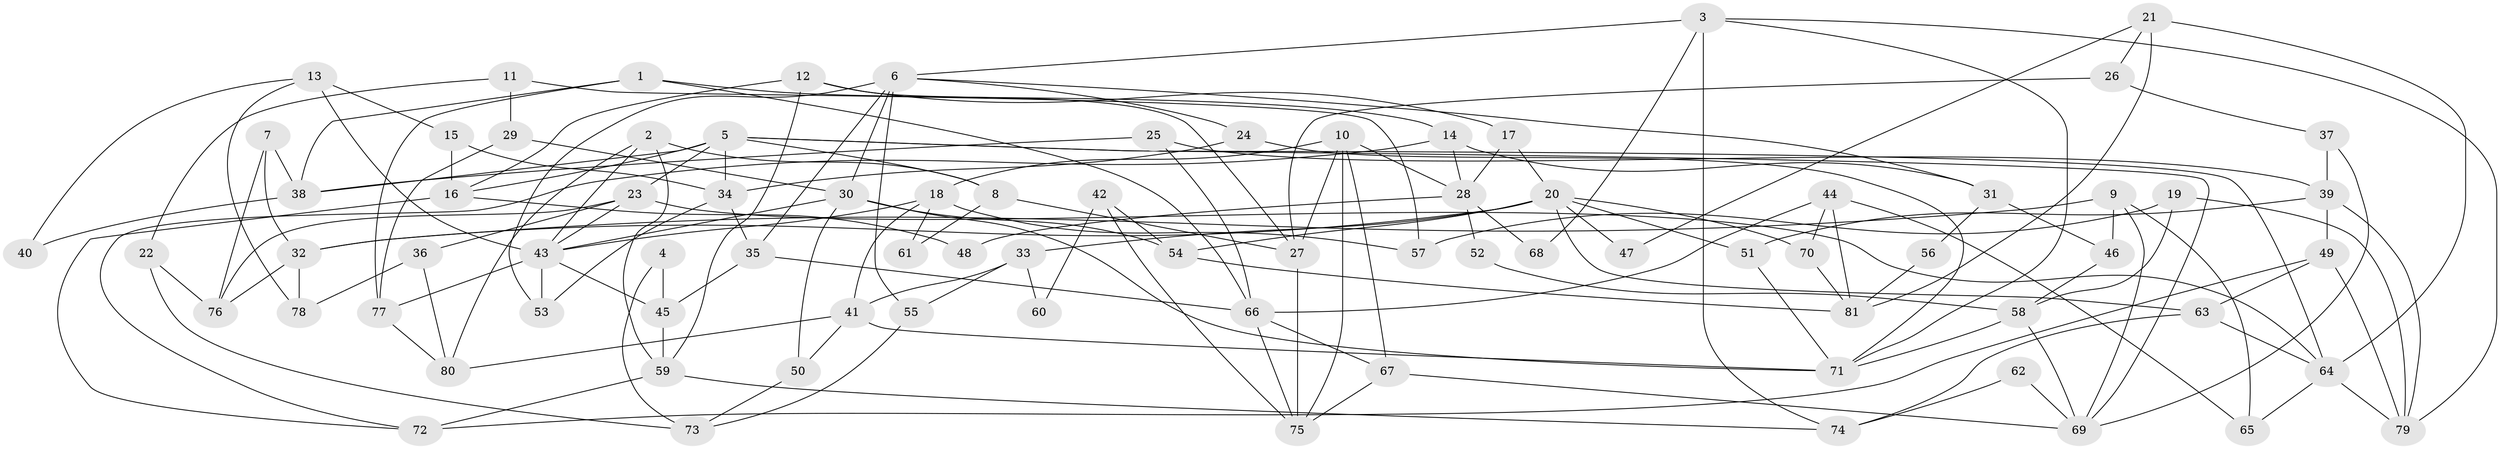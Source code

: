 // Generated by graph-tools (version 1.1) at 2025/11/02/27/25 16:11:23]
// undirected, 81 vertices, 162 edges
graph export_dot {
graph [start="1"]
  node [color=gray90,style=filled];
  1;
  2;
  3;
  4;
  5;
  6;
  7;
  8;
  9;
  10;
  11;
  12;
  13;
  14;
  15;
  16;
  17;
  18;
  19;
  20;
  21;
  22;
  23;
  24;
  25;
  26;
  27;
  28;
  29;
  30;
  31;
  32;
  33;
  34;
  35;
  36;
  37;
  38;
  39;
  40;
  41;
  42;
  43;
  44;
  45;
  46;
  47;
  48;
  49;
  50;
  51;
  52;
  53;
  54;
  55;
  56;
  57;
  58;
  59;
  60;
  61;
  62;
  63;
  64;
  65;
  66;
  67;
  68;
  69;
  70;
  71;
  72;
  73;
  74;
  75;
  76;
  77;
  78;
  79;
  80;
  81;
  1 -- 14;
  1 -- 66;
  1 -- 38;
  1 -- 77;
  2 -- 8;
  2 -- 80;
  2 -- 43;
  2 -- 59;
  3 -- 79;
  3 -- 6;
  3 -- 68;
  3 -- 71;
  3 -- 74;
  4 -- 45;
  4 -- 73;
  5 -- 23;
  5 -- 34;
  5 -- 8;
  5 -- 16;
  5 -- 38;
  5 -- 64;
  5 -- 69;
  6 -- 30;
  6 -- 53;
  6 -- 24;
  6 -- 31;
  6 -- 35;
  6 -- 55;
  7 -- 32;
  7 -- 38;
  7 -- 76;
  8 -- 27;
  8 -- 61;
  9 -- 69;
  9 -- 65;
  9 -- 32;
  9 -- 46;
  10 -- 67;
  10 -- 28;
  10 -- 18;
  10 -- 27;
  10 -- 75;
  11 -- 29;
  11 -- 57;
  11 -- 22;
  12 -- 27;
  12 -- 59;
  12 -- 16;
  12 -- 17;
  13 -- 78;
  13 -- 15;
  13 -- 40;
  13 -- 43;
  14 -- 72;
  14 -- 31;
  14 -- 28;
  15 -- 16;
  15 -- 34;
  16 -- 48;
  16 -- 72;
  17 -- 20;
  17 -- 28;
  18 -- 43;
  18 -- 41;
  18 -- 57;
  18 -- 61;
  19 -- 58;
  19 -- 79;
  19 -- 57;
  20 -- 32;
  20 -- 51;
  20 -- 33;
  20 -- 47;
  20 -- 54;
  20 -- 63;
  20 -- 70;
  21 -- 81;
  21 -- 64;
  21 -- 26;
  21 -- 47;
  22 -- 76;
  22 -- 73;
  23 -- 64;
  23 -- 43;
  23 -- 36;
  23 -- 76;
  24 -- 71;
  24 -- 34;
  25 -- 38;
  25 -- 66;
  25 -- 39;
  26 -- 37;
  26 -- 27;
  27 -- 75;
  28 -- 48;
  28 -- 52;
  28 -- 68;
  29 -- 30;
  29 -- 77;
  30 -- 71;
  30 -- 43;
  30 -- 50;
  30 -- 54;
  31 -- 46;
  31 -- 56;
  32 -- 76;
  32 -- 78;
  33 -- 55;
  33 -- 41;
  33 -- 60;
  34 -- 35;
  34 -- 53;
  35 -- 45;
  35 -- 66;
  36 -- 80;
  36 -- 78;
  37 -- 69;
  37 -- 39;
  38 -- 40;
  39 -- 49;
  39 -- 51;
  39 -- 79;
  41 -- 50;
  41 -- 71;
  41 -- 80;
  42 -- 75;
  42 -- 54;
  42 -- 60;
  43 -- 45;
  43 -- 53;
  43 -- 77;
  44 -- 70;
  44 -- 66;
  44 -- 65;
  44 -- 81;
  45 -- 59;
  46 -- 58;
  49 -- 63;
  49 -- 79;
  49 -- 72;
  50 -- 73;
  51 -- 71;
  52 -- 58;
  54 -- 81;
  55 -- 73;
  56 -- 81;
  58 -- 71;
  58 -- 69;
  59 -- 72;
  59 -- 74;
  62 -- 74;
  62 -- 69;
  63 -- 74;
  63 -- 64;
  64 -- 65;
  64 -- 79;
  66 -- 75;
  66 -- 67;
  67 -- 75;
  67 -- 69;
  70 -- 81;
  77 -- 80;
}
